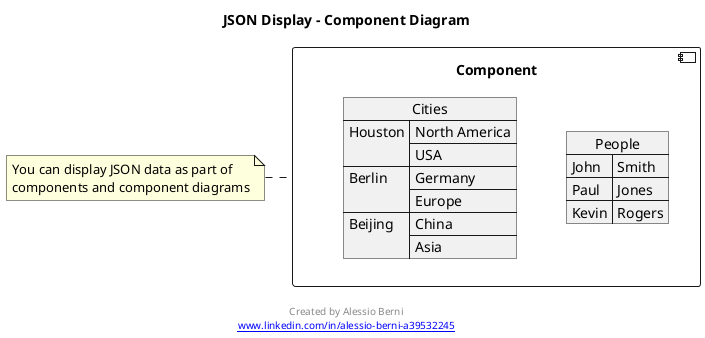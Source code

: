 @startuml Json_Display

title JSON Display - Component Diagram

component Component {

	json People {
  	"John":"Smith",
  	"Paul":"Jones",
  	"Kevin": "Rogers"
	}
	
	json Cities {
	"Houston" : ["North America", "USA"],
	"Berlin" : ["Germany", "Europe"],
	"Beijing" : ["China", "Asia"]
	}
}

note left of Component
	You can display JSON data as part of 
	components and component diagrams
end note

footer

	Created by Alessio Berni
	[[www.linkedin.com/in/alessio-berni-a39532245]]
end footer

@enduml